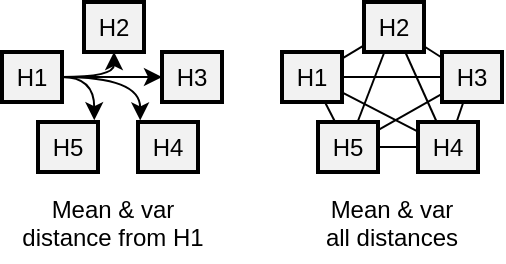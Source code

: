 <mxfile version="20.2.3" type="device"><diagram id="SWQedYVsy_tO1SeeWkI7" name="Page-1"><mxGraphModel dx="565" dy="248" grid="1" gridSize="10" guides="1" tooltips="1" connect="1" arrows="1" fold="1" page="1" pageScale="1" pageWidth="850" pageHeight="1100" math="0" shadow="0"><root><mxCell id="0"/><mxCell id="1" parent="0"/><mxCell id="QuPqiqQEvVHGriK6TIgU-1" value="&lt;span style=&quot;font-size: 12px;&quot;&gt;H5&lt;/span&gt;" style="rounded=0;whiteSpace=wrap;html=1;fontSize=10.5;fillColor=#F2F2F2;strokeWidth=2;" parent="1" vertex="1"><mxGeometry x="408" y="310" width="30" height="25" as="geometry"/></mxCell><mxCell id="TYYXWDcE1HmdW-wMYX5G-6" style="edgeStyle=orthogonalEdgeStyle;rounded=0;orthogonalLoop=1;jettySize=auto;html=1;entryX=0;entryY=0.5;entryDx=0;entryDy=0;curved=1;" parent="1" source="TYYXWDcE1HmdW-wMYX5G-2" target="TYYXWDcE1HmdW-wMYX5G-4" edge="1"><mxGeometry relative="1" as="geometry"/></mxCell><mxCell id="TYYXWDcE1HmdW-wMYX5G-7" style="rounded=0;orthogonalLoop=1;jettySize=auto;html=1;entryX=0.5;entryY=1;entryDx=0;entryDy=0;edgeStyle=orthogonalEdgeStyle;curved=1;" parent="1" source="TYYXWDcE1HmdW-wMYX5G-2" target="TYYXWDcE1HmdW-wMYX5G-3" edge="1"><mxGeometry relative="1" as="geometry"><Array as="points"><mxPoint x="446" y="288"/></Array></mxGeometry></mxCell><mxCell id="U4eCIUaPLv7_c7O9P7hi-1" style="edgeStyle=orthogonalEdgeStyle;curved=1;rounded=0;orthogonalLoop=1;jettySize=auto;html=1;entryX=0.036;entryY=-0.032;entryDx=0;entryDy=0;entryPerimeter=0;" edge="1" parent="1" source="TYYXWDcE1HmdW-wMYX5G-2" target="TYYXWDcE1HmdW-wMYX5G-5"><mxGeometry relative="1" as="geometry"/></mxCell><mxCell id="U4eCIUaPLv7_c7O9P7hi-4" style="edgeStyle=orthogonalEdgeStyle;curved=1;rounded=0;orthogonalLoop=1;jettySize=auto;html=1;exitX=1;exitY=0.5;exitDx=0;exitDy=0;entryX=0.938;entryY=-0.035;entryDx=0;entryDy=0;entryPerimeter=0;" edge="1" parent="1" source="TYYXWDcE1HmdW-wMYX5G-2" target="QuPqiqQEvVHGriK6TIgU-1"><mxGeometry relative="1" as="geometry"/></mxCell><mxCell id="TYYXWDcE1HmdW-wMYX5G-2" value="&lt;span style=&quot;font-size: 12px;&quot;&gt;H1&lt;/span&gt;" style="rounded=0;whiteSpace=wrap;html=1;fontSize=10.5;fillColor=#F2F2F2;strokeWidth=2;" parent="1" vertex="1"><mxGeometry x="390" y="275" width="30" height="25" as="geometry"/></mxCell><mxCell id="TYYXWDcE1HmdW-wMYX5G-3" value="&lt;span style=&quot;font-size: 12px;&quot;&gt;H2&lt;/span&gt;" style="rounded=0;whiteSpace=wrap;html=1;fontSize=10.5;fillColor=#F2F2F2;strokeWidth=2;" parent="1" vertex="1"><mxGeometry x="431" y="250" width="30" height="25" as="geometry"/></mxCell><mxCell id="TYYXWDcE1HmdW-wMYX5G-4" value="&lt;span style=&quot;font-size: 12px;&quot;&gt;H3&lt;/span&gt;" style="rounded=0;whiteSpace=wrap;html=1;fontSize=10.5;fillColor=#F2F2F2;strokeWidth=2;" parent="1" vertex="1"><mxGeometry x="470" y="275" width="30" height="25" as="geometry"/></mxCell><mxCell id="TYYXWDcE1HmdW-wMYX5G-5" value="&lt;span style=&quot;font-size: 12px;&quot;&gt;H4&lt;/span&gt;" style="rounded=0;whiteSpace=wrap;html=1;fontSize=10.5;fillColor=#F2F2F2;strokeWidth=2;" parent="1" vertex="1"><mxGeometry x="458" y="310" width="30" height="25" as="geometry"/></mxCell><mxCell id="TYYXWDcE1HmdW-wMYX5G-46" style="edgeStyle=none;rounded=0;orthogonalLoop=1;jettySize=auto;html=1;endArrow=none;endFill=0;" parent="1" source="TYYXWDcE1HmdW-wMYX5G-21" target="TYYXWDcE1HmdW-wMYX5G-30" edge="1"><mxGeometry relative="1" as="geometry"/></mxCell><mxCell id="TYYXWDcE1HmdW-wMYX5G-21" value="&lt;span style=&quot;font-size: 12px;&quot;&gt;H5&lt;/span&gt;" style="rounded=0;whiteSpace=wrap;html=1;fontSize=10.5;fillColor=#F2F2F2;strokeWidth=2;" parent="1" vertex="1"><mxGeometry x="548" y="310" width="30" height="25" as="geometry"/></mxCell><mxCell id="TYYXWDcE1HmdW-wMYX5G-44" style="edgeStyle=none;rounded=0;orthogonalLoop=1;jettySize=auto;html=1;endArrow=none;endFill=0;" parent="1" source="TYYXWDcE1HmdW-wMYX5G-27" target="TYYXWDcE1HmdW-wMYX5G-21" edge="1"><mxGeometry relative="1" as="geometry"/></mxCell><mxCell id="TYYXWDcE1HmdW-wMYX5G-45" style="edgeStyle=none;rounded=0;orthogonalLoop=1;jettySize=auto;html=1;endArrow=none;endFill=0;" parent="1" source="TYYXWDcE1HmdW-wMYX5G-27" target="TYYXWDcE1HmdW-wMYX5G-30" edge="1"><mxGeometry relative="1" as="geometry"/></mxCell><mxCell id="TYYXWDcE1HmdW-wMYX5G-27" value="&lt;span style=&quot;font-size: 12px;&quot;&gt;H1&lt;/span&gt;" style="rounded=0;whiteSpace=wrap;html=1;fontSize=10.5;fillColor=#F2F2F2;strokeWidth=2;" parent="1" vertex="1"><mxGeometry x="530" y="275" width="30" height="25" as="geometry"/></mxCell><mxCell id="TYYXWDcE1HmdW-wMYX5G-41" style="edgeStyle=none;rounded=0;orthogonalLoop=1;jettySize=auto;html=1;endArrow=none;endFill=0;" parent="1" source="TYYXWDcE1HmdW-wMYX5G-28" target="TYYXWDcE1HmdW-wMYX5G-30" edge="1"><mxGeometry relative="1" as="geometry"/></mxCell><mxCell id="TYYXWDcE1HmdW-wMYX5G-42" style="edgeStyle=none;rounded=0;orthogonalLoop=1;jettySize=auto;html=1;endArrow=none;endFill=0;" parent="1" source="TYYXWDcE1HmdW-wMYX5G-28" target="TYYXWDcE1HmdW-wMYX5G-21" edge="1"><mxGeometry relative="1" as="geometry"/></mxCell><mxCell id="TYYXWDcE1HmdW-wMYX5G-43" style="edgeStyle=none;rounded=0;orthogonalLoop=1;jettySize=auto;html=1;endArrow=none;endFill=0;" parent="1" source="TYYXWDcE1HmdW-wMYX5G-28" target="TYYXWDcE1HmdW-wMYX5G-27" edge="1"><mxGeometry relative="1" as="geometry"/></mxCell><mxCell id="TYYXWDcE1HmdW-wMYX5G-28" value="&lt;span style=&quot;font-size: 12px;&quot;&gt;H2&lt;/span&gt;" style="rounded=0;whiteSpace=wrap;html=1;fontSize=10.5;fillColor=#F2F2F2;strokeWidth=2;" parent="1" vertex="1"><mxGeometry x="571" y="250" width="30" height="25" as="geometry"/></mxCell><mxCell id="TYYXWDcE1HmdW-wMYX5G-37" style="edgeStyle=none;rounded=0;orthogonalLoop=1;jettySize=auto;html=1;endArrow=none;endFill=0;" parent="1" source="TYYXWDcE1HmdW-wMYX5G-29" target="TYYXWDcE1HmdW-wMYX5G-30" edge="1"><mxGeometry relative="1" as="geometry"/></mxCell><mxCell id="TYYXWDcE1HmdW-wMYX5G-38" style="edgeStyle=none;rounded=0;orthogonalLoop=1;jettySize=auto;html=1;endArrow=none;endFill=0;" parent="1" source="TYYXWDcE1HmdW-wMYX5G-29" target="TYYXWDcE1HmdW-wMYX5G-28" edge="1"><mxGeometry relative="1" as="geometry"/></mxCell><mxCell id="TYYXWDcE1HmdW-wMYX5G-39" style="edgeStyle=none;rounded=0;orthogonalLoop=1;jettySize=auto;html=1;endArrow=none;endFill=0;" parent="1" source="TYYXWDcE1HmdW-wMYX5G-29" target="TYYXWDcE1HmdW-wMYX5G-27" edge="1"><mxGeometry relative="1" as="geometry"/></mxCell><mxCell id="TYYXWDcE1HmdW-wMYX5G-40" style="edgeStyle=none;rounded=0;orthogonalLoop=1;jettySize=auto;html=1;endArrow=none;endFill=0;" parent="1" source="TYYXWDcE1HmdW-wMYX5G-29" target="TYYXWDcE1HmdW-wMYX5G-21" edge="1"><mxGeometry relative="1" as="geometry"/></mxCell><mxCell id="TYYXWDcE1HmdW-wMYX5G-29" value="&lt;span style=&quot;font-size: 12px;&quot;&gt;H3&lt;/span&gt;" style="rounded=0;whiteSpace=wrap;html=1;fontSize=10.5;fillColor=#F2F2F2;strokeWidth=2;" parent="1" vertex="1"><mxGeometry x="610" y="275" width="30" height="25" as="geometry"/></mxCell><mxCell id="TYYXWDcE1HmdW-wMYX5G-30" value="&lt;span style=&quot;font-size: 12px;&quot;&gt;H4&lt;/span&gt;" style="rounded=0;whiteSpace=wrap;html=1;fontSize=10.5;fillColor=#F2F2F2;strokeWidth=2;" parent="1" vertex="1"><mxGeometry x="598" y="310" width="30" height="25" as="geometry"/></mxCell><mxCell id="TYYXWDcE1HmdW-wMYX5G-47" value="&lt;span style=&quot;color: rgb(0, 0, 0); font-family: Helvetica; font-size: 12px; font-style: normal; font-variant-ligatures: normal; font-variant-caps: normal; font-weight: 400; letter-spacing: normal; orphans: 2; text-indent: 0px; text-transform: none; widows: 2; word-spacing: 0px; -webkit-text-stroke-width: 0px; text-decoration-thickness: initial; text-decoration-style: initial; text-decoration-color: initial; float: none; display: inline !important;&quot;&gt;Mean &amp;amp; var&lt;/span&gt;&lt;br style=&quot;color: rgb(0, 0, 0); font-family: Helvetica; font-size: 12px; font-style: normal; font-variant-ligatures: normal; font-variant-caps: normal; font-weight: 400; letter-spacing: normal; orphans: 2; text-indent: 0px; text-transform: none; widows: 2; word-spacing: 0px; -webkit-text-stroke-width: 0px; text-decoration-thickness: initial; text-decoration-style: initial; text-decoration-color: initial;&quot;&gt;&lt;span style=&quot;color: rgb(0, 0, 0); font-family: Helvetica; font-size: 12px; font-style: normal; font-variant-ligatures: normal; font-variant-caps: normal; font-weight: 400; letter-spacing: normal; orphans: 2; text-indent: 0px; text-transform: none; widows: 2; word-spacing: 0px; -webkit-text-stroke-width: 0px; text-decoration-thickness: initial; text-decoration-style: initial; text-decoration-color: initial; float: none; display: inline !important;&quot;&gt;distance from H1&lt;/span&gt;" style="text;whiteSpace=wrap;html=1;align=center;fillColor=none;labelBackgroundColor=none;" parent="1" vertex="1"><mxGeometry x="397.5" y="340" width="95" height="40" as="geometry"/></mxCell><mxCell id="TYYXWDcE1HmdW-wMYX5G-48" value="&lt;span style=&quot;color: rgb(0, 0, 0); font-family: Helvetica; font-size: 12px; font-style: normal; font-variant-ligatures: normal; font-variant-caps: normal; font-weight: 400; letter-spacing: normal; orphans: 2; text-indent: 0px; text-transform: none; widows: 2; word-spacing: 0px; -webkit-text-stroke-width: 0px; text-decoration-thickness: initial; text-decoration-style: initial; text-decoration-color: initial; float: none; display: inline !important;&quot;&gt;Mean &amp;amp; var&lt;/span&gt;&lt;br style=&quot;color: rgb(0, 0, 0); font-family: Helvetica; font-size: 12px; font-style: normal; font-variant-ligatures: normal; font-variant-caps: normal; font-weight: 400; letter-spacing: normal; orphans: 2; text-indent: 0px; text-transform: none; widows: 2; word-spacing: 0px; -webkit-text-stroke-width: 0px; text-decoration-thickness: initial; text-decoration-style: initial; text-decoration-color: initial;&quot;&gt;&lt;span style=&quot;color: rgb(0, 0, 0); font-family: Helvetica; font-size: 12px; font-style: normal; font-variant-ligatures: normal; font-variant-caps: normal; font-weight: 400; letter-spacing: normal; orphans: 2; text-indent: 0px; text-transform: none; widows: 2; word-spacing: 0px; -webkit-text-stroke-width: 0px; text-decoration-thickness: initial; text-decoration-style: initial; text-decoration-color: initial; float: none; display: inline !important;&quot;&gt;all distances&lt;/span&gt;" style="text;whiteSpace=wrap;html=1;align=center;fillColor=none;labelBackgroundColor=none;" parent="1" vertex="1"><mxGeometry x="535" y="340" width="100" height="40" as="geometry"/></mxCell></root></mxGraphModel></diagram></mxfile>